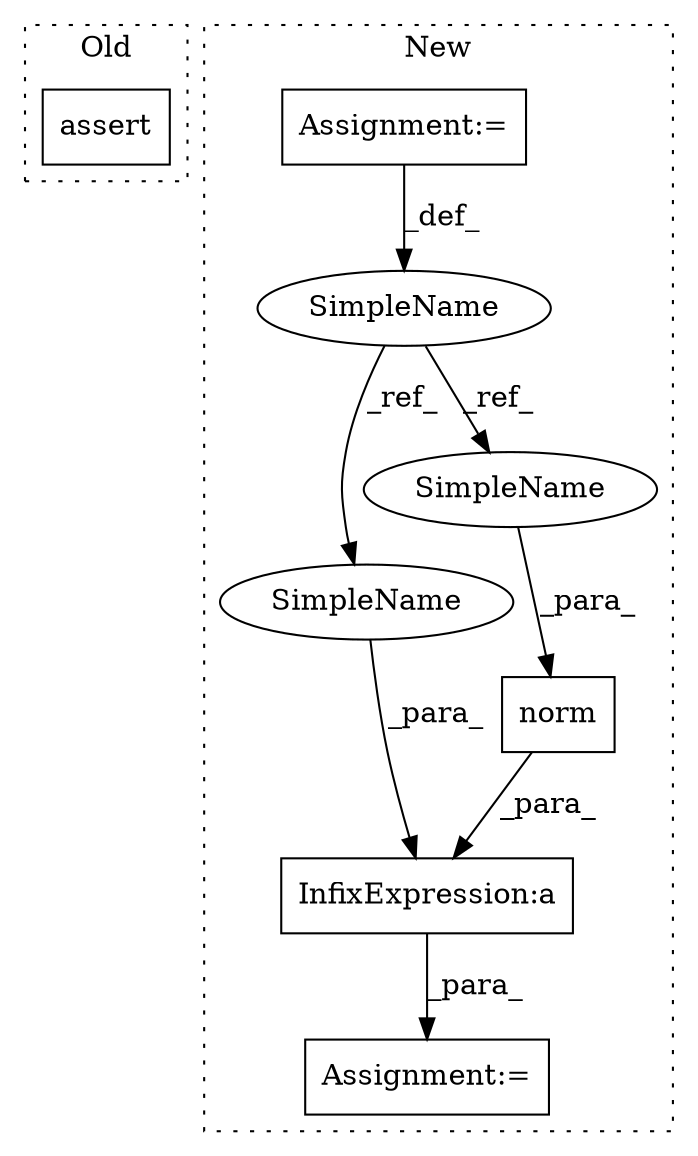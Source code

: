digraph G {
subgraph cluster0 {
1 [label="assert" a="6" s="983" l="7" shape="box"];
label = "Old";
style="dotted";
}
subgraph cluster1 {
2 [label="norm" a="32" s="1021,1031" l="5,1" shape="box"];
3 [label="Assignment:=" a="7" s="1002" l="1" shape="box"];
4 [label="Assignment:=" a="7" s="953" l="1" shape="box"];
5 [label="InfixExpression:a" a="27" s="1009" l="3" shape="box"];
6 [label="SimpleName" a="42" s="948" l="5" shape="ellipse"];
7 [label="SimpleName" a="42" s="1004" l="5" shape="ellipse"];
8 [label="SimpleName" a="42" s="1026" l="5" shape="ellipse"];
label = "New";
style="dotted";
}
2 -> 5 [label="_para_"];
4 -> 6 [label="_def_"];
5 -> 3 [label="_para_"];
6 -> 8 [label="_ref_"];
6 -> 7 [label="_ref_"];
7 -> 5 [label="_para_"];
8 -> 2 [label="_para_"];
}